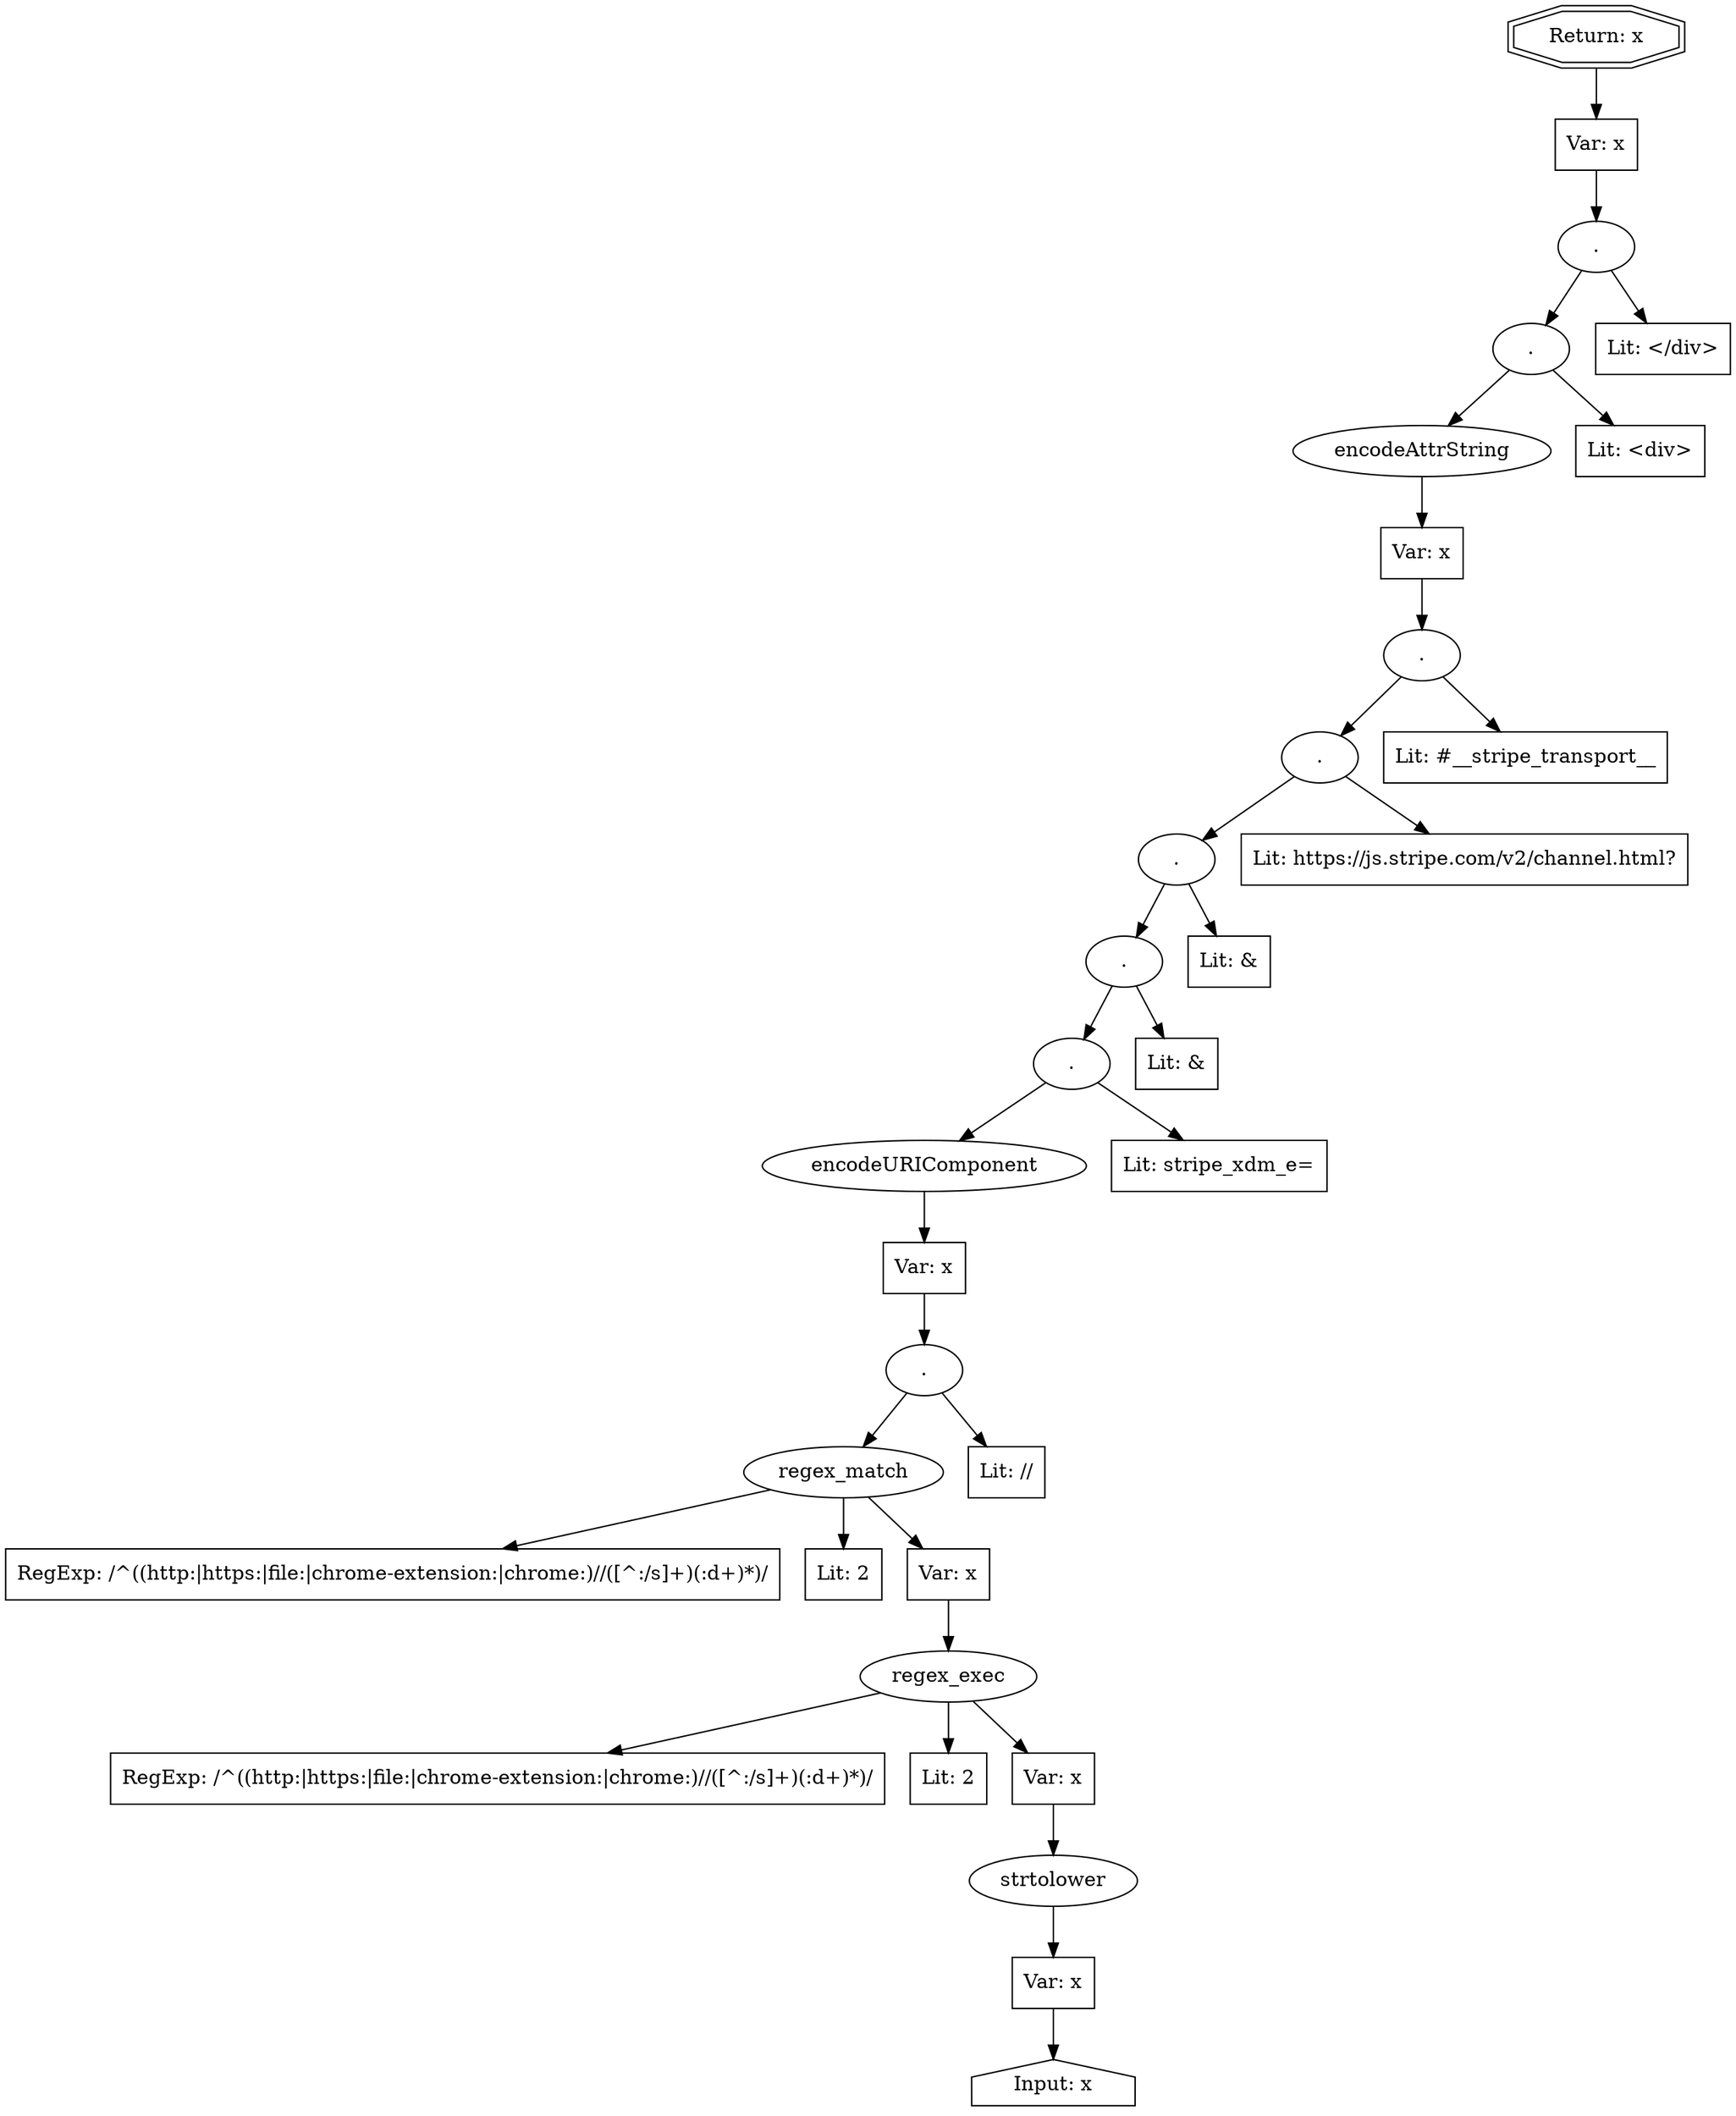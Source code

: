// Finding: aa49e876-aac0-4241-946c-ff8ca6ee5591
// Finding.url: https://www.example121.com/unitedstates/us/memory/fury-ddr4-rgb##"></iframe></style></script></object></embed></textarea><img src=x onerror=taintfoxLog('6d51bdefb029471daded7e30ab73f447')><!--/*
// Finding.parentloc: https://www.example121.com/unitedstates/us/memory/fury-ddr4-rgb##"></iframe></style></script></object></embed></textarea><img src=x onerror=taintfoxLog('6d51bdefb029471daded7e30ab73f447')><!--/*
// Finding.domain: www.example121.com
// Finding.base_domain: example121.com
// Finding.source: location.href
// Finding.sink: innerHTML
// Sanitizer.score: 3
// Sanitizer.name: Replace
// Sanitizer.location: https://www.example121.com/Modules/FootNote/Scripts/Footnote.min.js?_=6.6.0.1 - Replace:1:155
// Finding.begin: 510195
// Finding.end: 510203
// Finding.original_uuid: 9d09fda1-fed1-42e1-ab17-d14f84548f9b
// Finding.TwentyFiveMillionFlowsId: -1077732652
// Finding.script: https://www.example121.com/Scripts/jquery-3.4.1.min.js?_=3.4.1
// Finding.line: 2
// Exploit.uuid: 6d51bdef-b029-471d-aded-7e30ab73f447
// Exploit.success: false
// Exploit.status: validated
// Exploit.method: C
// Exploit.type: html
// Exploit.token: attribute
// Exploit.content: src
// Exploit.quote_type: "
// Exploit.tag: iframe
// Exploit.break_out: #"></iframe></style></script></object></embed></textarea><img src=x onerror=
// Exploit.break_in: ><!--/*
// Exploit.payload: #"></iframe></style></script></object></embed></textarea><img src=x onerror=taintfoxLog(1)><!--/*
// Exploit.begin_taint_url: 0
// Exploit.end_taint_url: 6
// Exploit.replace_begin_url: 65
// Exploit.replace_end_url: 65
// Exploit.replace_begin_param: 510473
// Exploit.replace_end_param: 510473
// Issues.LargestEncodeAttrStringChain: 1
// Issues.LargestTextFragmentEncodeChainLength: 0
// Issues.HasApproximation: false
// Issues.HasMissingImplementation: false
// Issues.HasInfiniteRegexWithFunctionReplacer: false
// Issues.MergedSplitAndJoins: false
// Issues.HasUrlInRhsOfReplace: false
// Issues.HasUrlInLhsOfReplace: false
// Issues.HasCookieValueInLhsOfreplace: false
// Issues.HasCookieValueInRhsOfreplace: false
// Issues.HasCookieValueInMatchPattern: false
// Issues.HasCookieValueInExecPattern: false
// Issues.RemovedLRConcats: true
// Issues.RemovedReplaceArtifacts: false
// Issues.HasUrlInMatchPattern: false
// Issues.HasUrlInExecPattern: false
// Issues.RemovedNOPreplaces: false
// Issues.Known_sanitizer: false
// DepGraph.hash: -1774517843
// DepGraph.sanitizer_hash: -916948561
// Large chain of EncodeAttrString Operations (1) 
// Removed LR concats 
digraph cfg {
n0 [shape=house, label="Input: x"];
n1 [shape=ellipse, label="strtolower"];
n2 [shape=box, label="Var: x"];
n3 [shape=ellipse, label="regex_exec"];
n4 [shape=box, label="RegExp: /^((http:|https:|file:|chrome\-extension:|chrome:)\/\/([^:\/\s]+)(:\d+)*)/"];
n5 [shape=box, label="Lit: 2"];
n6 [shape=box, label="Var: x"];
n7 [shape=ellipse, label="regex_match"];
n8 [shape=box, label="RegExp: /^((http:|https:|file:|chrome\-extension:|chrome:)\/\/([^:\/\s]+)(:\d+)*)/"];
n9 [shape=box, label="Lit: 2"];
n10 [shape=box, label="Var: x"];
n11 [shape=ellipse, label="."];
n12 [shape=box, label="Lit: //"];
n13 [shape=ellipse, label="encodeURIComponent"];
n14 [shape=box, label="Var: x"];
n15 [shape=ellipse, label="."];
n16 [shape=box, label="Lit: stripe_xdm_e="];
n17 [shape=ellipse, label="."];
n18 [shape=box, label="Lit: &"];
n19 [shape=ellipse, label="."];
n20 [shape=box, label="Lit: &"];
n21 [shape=ellipse, label="."];
n22 [shape=box, label="Lit: https://js.stripe.com/v2/channel.html?"];
n23 [shape=ellipse, label="."];
n24 [shape=box, label="Lit: #__stripe_transport__"];
n25 [shape=ellipse, label="encodeAttrString"];
n26 [shape=box, label="Var: x"];
n27 [shape=ellipse, label="."];
n28 [shape=box, label="Lit: <div>"];
n29 [shape=ellipse, label="."];
n30 [shape=box, label="Lit: </div>"];
n31 [shape=box, label="Var: x"];
n32 [shape=doubleoctagon, label="Return: x"];
n2 -> n0;
n1 -> n2;
n6 -> n1;
n3 -> n4;
n3 -> n5;
n3 -> n6;
n10 -> n3;
n7 -> n8;
n7 -> n9;
n7 -> n10;
n11 -> n7;
n11 -> n12;
n14 -> n11;
n13 -> n14;
n15 -> n16;
n15 -> n13;
n17 -> n18;
n17 -> n15;
n19 -> n17;
n19 -> n20;
n21 -> n22;
n21 -> n19;
n23 -> n21;
n23 -> n24;
n26 -> n23;
n25 -> n26;
n27 -> n28;
n27 -> n25;
n29 -> n27;
n29 -> n30;
n31 -> n29;
n32 -> n31;
}